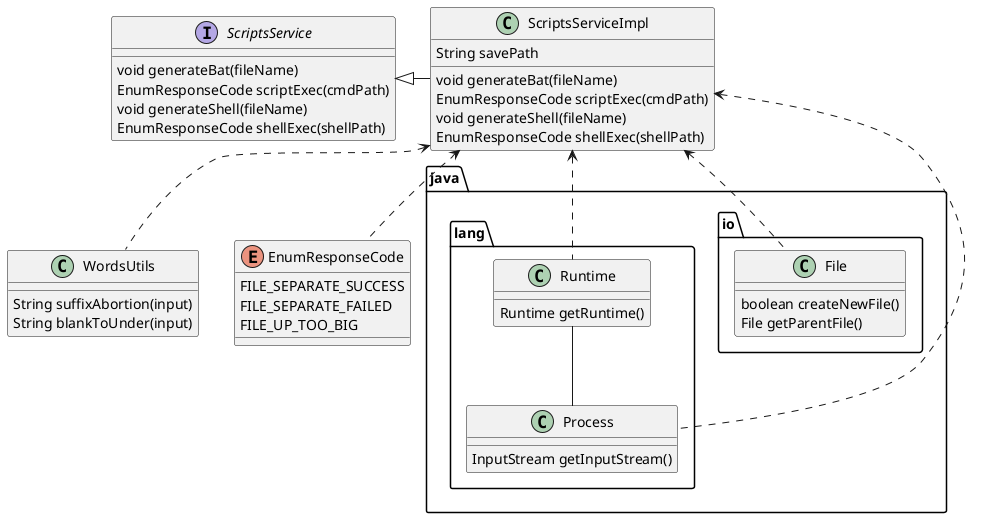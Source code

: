 @startuml


ScriptsService <|- ScriptsServiceImpl
ScriptsServiceImpl <.. WordsUtils
ScriptsServiceImpl <.. java.io.File
ScriptsServiceImpl <.. java.lang.Runtime
ScriptsServiceImpl <.. java.lang.Process
ScriptsServiceImpl <.. EnumResponseCode
java.lang.Runtime -- java.lang.Process

interface ScriptsService{
    void generateBat(fileName)
    EnumResponseCode scriptExec(cmdPath)
    void generateShell(fileName)
    EnumResponseCode shellExec(shellPath)
}

class ScriptsServiceImpl{
    String savePath
    void generateBat(fileName)
    EnumResponseCode scriptExec(cmdPath)
    void generateShell(fileName)
    EnumResponseCode shellExec(shellPath)
}

class java.io.File{
    boolean createNewFile()
    File getParentFile()
}

class WordsUtils{
    String suffixAbortion(input)
    String blankToUnder(input)
}

class java.lang.Runtime{
Runtime getRuntime()
}

class java.lang.Process{
InputStream getInputStream()
}

enum EnumResponseCode{
FILE_SEPARATE_SUCCESS
FILE_SEPARATE_FAILED
FILE_UP_TOO_BIG
}
@enduml